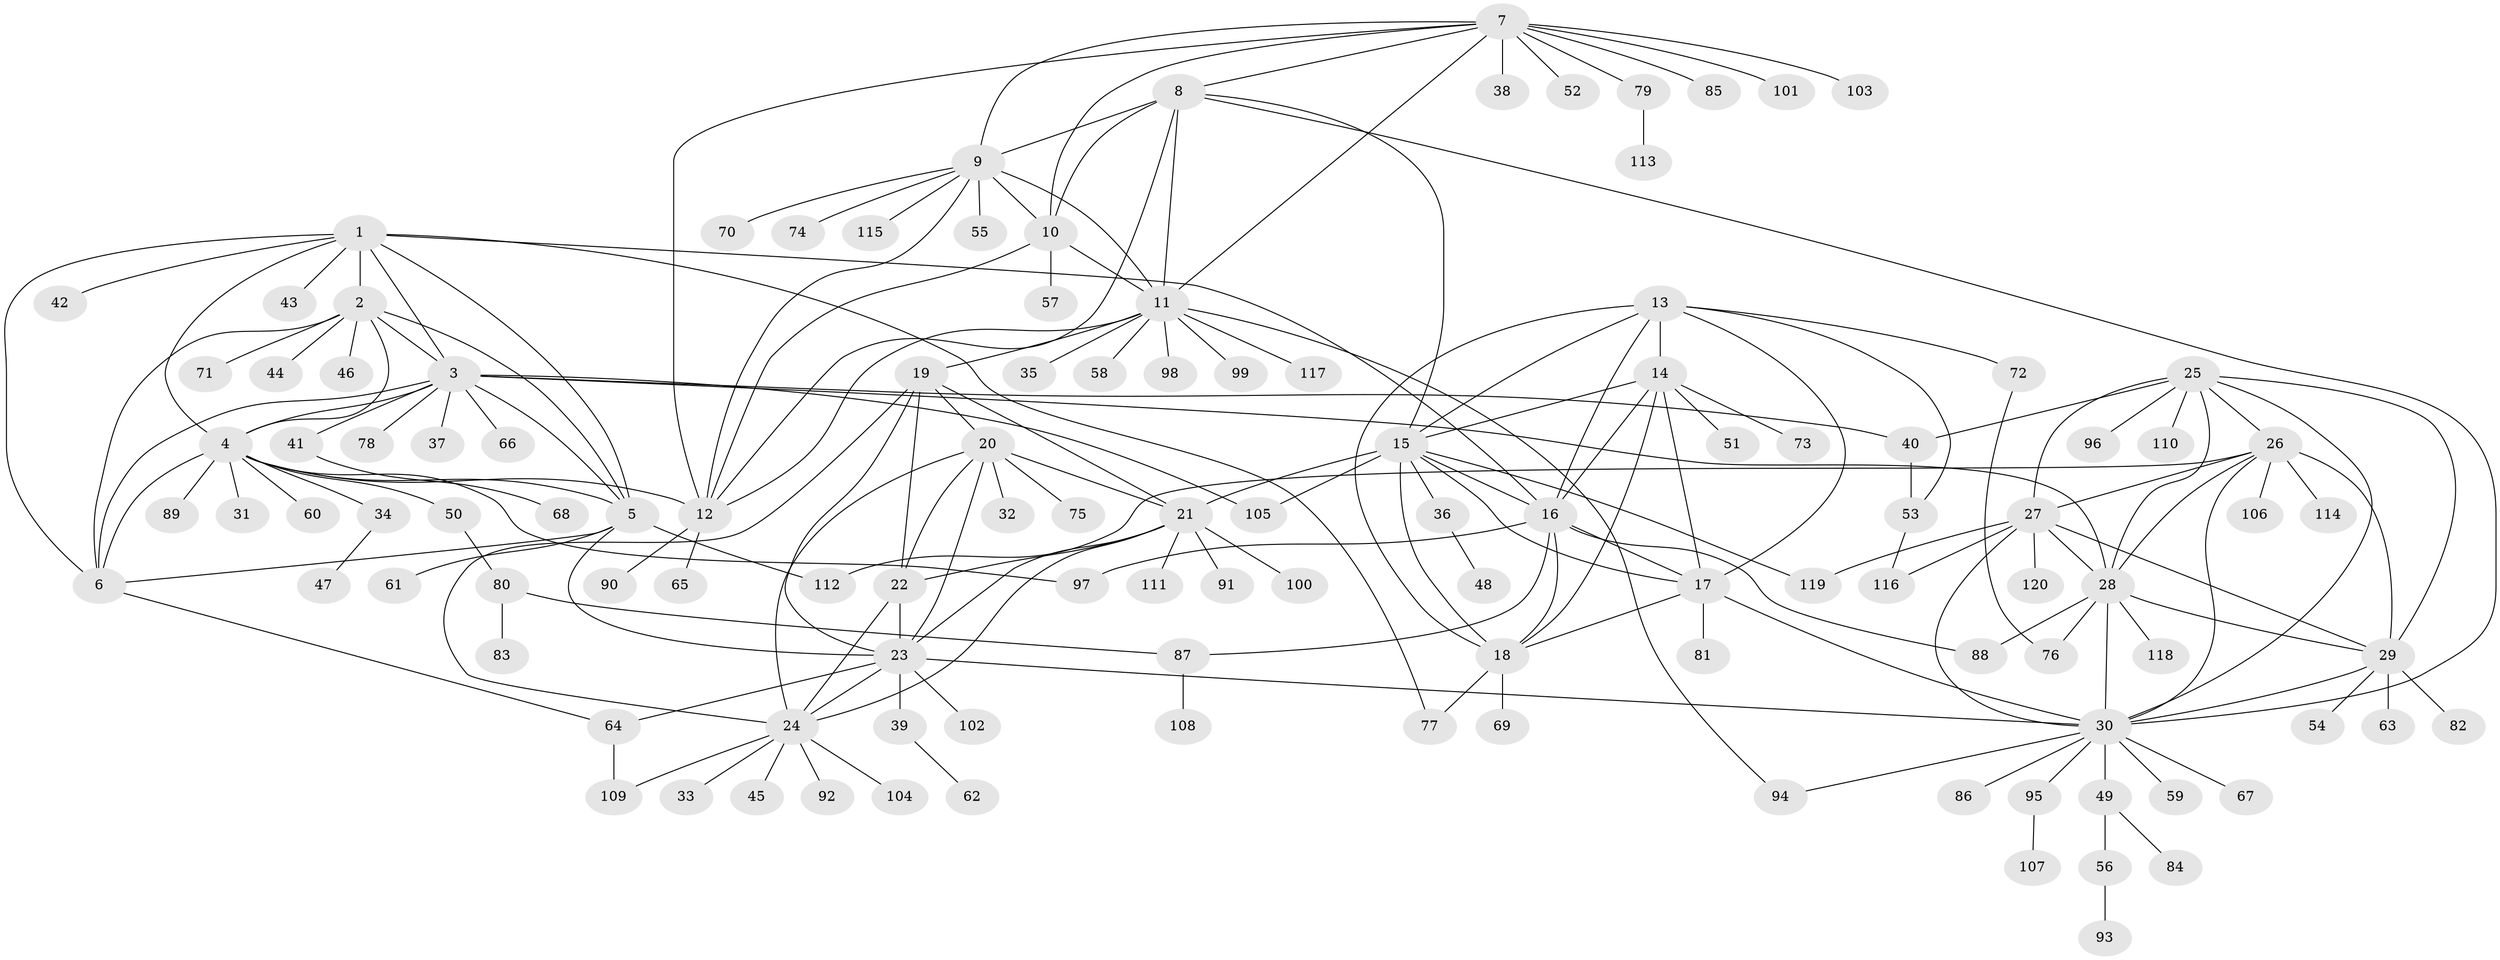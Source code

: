 // coarse degree distribution, {13: 0.010869565217391304, 6: 0.03260869565217391, 10: 0.03260869565217391, 11: 0.010869565217391304, 8: 0.043478260869565216, 14: 0.010869565217391304, 16: 0.010869565217391304, 5: 0.03260869565217391, 9: 0.021739130434782608, 7: 0.010869565217391304, 1: 0.6195652173913043, 2: 0.13043478260869565, 3: 0.03260869565217391}
// Generated by graph-tools (version 1.1) at 2025/42/03/06/25 10:42:12]
// undirected, 120 vertices, 189 edges
graph export_dot {
graph [start="1"]
  node [color=gray90,style=filled];
  1;
  2;
  3;
  4;
  5;
  6;
  7;
  8;
  9;
  10;
  11;
  12;
  13;
  14;
  15;
  16;
  17;
  18;
  19;
  20;
  21;
  22;
  23;
  24;
  25;
  26;
  27;
  28;
  29;
  30;
  31;
  32;
  33;
  34;
  35;
  36;
  37;
  38;
  39;
  40;
  41;
  42;
  43;
  44;
  45;
  46;
  47;
  48;
  49;
  50;
  51;
  52;
  53;
  54;
  55;
  56;
  57;
  58;
  59;
  60;
  61;
  62;
  63;
  64;
  65;
  66;
  67;
  68;
  69;
  70;
  71;
  72;
  73;
  74;
  75;
  76;
  77;
  78;
  79;
  80;
  81;
  82;
  83;
  84;
  85;
  86;
  87;
  88;
  89;
  90;
  91;
  92;
  93;
  94;
  95;
  96;
  97;
  98;
  99;
  100;
  101;
  102;
  103;
  104;
  105;
  106;
  107;
  108;
  109;
  110;
  111;
  112;
  113;
  114;
  115;
  116;
  117;
  118;
  119;
  120;
  1 -- 2;
  1 -- 3;
  1 -- 4;
  1 -- 5;
  1 -- 6;
  1 -- 16;
  1 -- 42;
  1 -- 43;
  1 -- 77;
  2 -- 3;
  2 -- 4;
  2 -- 5;
  2 -- 6;
  2 -- 44;
  2 -- 46;
  2 -- 71;
  3 -- 4;
  3 -- 5;
  3 -- 6;
  3 -- 28;
  3 -- 37;
  3 -- 40;
  3 -- 41;
  3 -- 66;
  3 -- 78;
  3 -- 105;
  4 -- 5;
  4 -- 6;
  4 -- 12;
  4 -- 31;
  4 -- 34;
  4 -- 50;
  4 -- 60;
  4 -- 89;
  4 -- 97;
  5 -- 6;
  5 -- 23;
  5 -- 61;
  5 -- 112;
  6 -- 64;
  7 -- 8;
  7 -- 9;
  7 -- 10;
  7 -- 11;
  7 -- 12;
  7 -- 38;
  7 -- 52;
  7 -- 79;
  7 -- 85;
  7 -- 101;
  7 -- 103;
  8 -- 9;
  8 -- 10;
  8 -- 11;
  8 -- 12;
  8 -- 15;
  8 -- 30;
  9 -- 10;
  9 -- 11;
  9 -- 12;
  9 -- 55;
  9 -- 70;
  9 -- 74;
  9 -- 115;
  10 -- 11;
  10 -- 12;
  10 -- 57;
  11 -- 12;
  11 -- 19;
  11 -- 35;
  11 -- 58;
  11 -- 94;
  11 -- 98;
  11 -- 99;
  11 -- 117;
  12 -- 65;
  12 -- 90;
  13 -- 14;
  13 -- 15;
  13 -- 16;
  13 -- 17;
  13 -- 18;
  13 -- 53;
  13 -- 72;
  14 -- 15;
  14 -- 16;
  14 -- 17;
  14 -- 18;
  14 -- 51;
  14 -- 73;
  15 -- 16;
  15 -- 17;
  15 -- 18;
  15 -- 21;
  15 -- 36;
  15 -- 105;
  15 -- 119;
  16 -- 17;
  16 -- 18;
  16 -- 87;
  16 -- 88;
  16 -- 97;
  17 -- 18;
  17 -- 30;
  17 -- 81;
  18 -- 69;
  18 -- 77;
  19 -- 20;
  19 -- 21;
  19 -- 22;
  19 -- 23;
  19 -- 24;
  20 -- 21;
  20 -- 22;
  20 -- 23;
  20 -- 24;
  20 -- 32;
  20 -- 75;
  21 -- 22;
  21 -- 23;
  21 -- 24;
  21 -- 91;
  21 -- 100;
  21 -- 111;
  22 -- 23;
  22 -- 24;
  23 -- 24;
  23 -- 30;
  23 -- 39;
  23 -- 64;
  23 -- 102;
  24 -- 33;
  24 -- 45;
  24 -- 92;
  24 -- 104;
  24 -- 109;
  25 -- 26;
  25 -- 27;
  25 -- 28;
  25 -- 29;
  25 -- 30;
  25 -- 40;
  25 -- 96;
  25 -- 110;
  26 -- 27;
  26 -- 28;
  26 -- 29;
  26 -- 30;
  26 -- 106;
  26 -- 112;
  26 -- 114;
  27 -- 28;
  27 -- 29;
  27 -- 30;
  27 -- 116;
  27 -- 119;
  27 -- 120;
  28 -- 29;
  28 -- 30;
  28 -- 76;
  28 -- 88;
  28 -- 118;
  29 -- 30;
  29 -- 54;
  29 -- 63;
  29 -- 82;
  30 -- 49;
  30 -- 59;
  30 -- 67;
  30 -- 86;
  30 -- 94;
  30 -- 95;
  34 -- 47;
  36 -- 48;
  39 -- 62;
  40 -- 53;
  41 -- 68;
  49 -- 56;
  49 -- 84;
  50 -- 80;
  53 -- 116;
  56 -- 93;
  64 -- 109;
  72 -- 76;
  79 -- 113;
  80 -- 83;
  80 -- 87;
  87 -- 108;
  95 -- 107;
}
